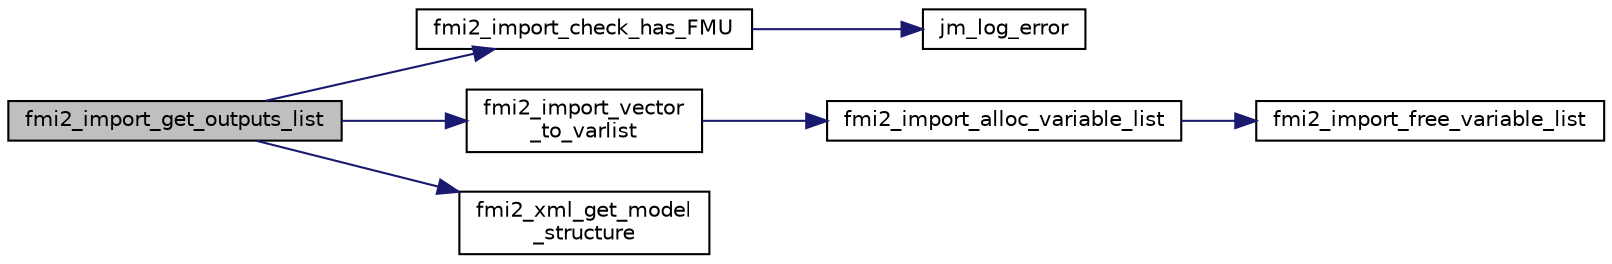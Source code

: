 digraph "fmi2_import_get_outputs_list"
{
  edge [fontname="Helvetica",fontsize="10",labelfontname="Helvetica",labelfontsize="10"];
  node [fontname="Helvetica",fontsize="10",shape=record];
  rankdir="LR";
  Node186 [label="fmi2_import_get_outputs_list",height=0.2,width=0.4,color="black", fillcolor="grey75", style="filled", fontcolor="black"];
  Node186 -> Node187 [color="midnightblue",fontsize="10",style="solid",fontname="Helvetica"];
  Node187 [label="fmi2_import_check_has_FMU",height=0.2,width=0.4,color="black", fillcolor="white", style="filled",URL="$d3/df2/fmi2__import_8c.html#a8081f28cd4f12875a98a03a4172dafe4"];
  Node187 -> Node188 [color="midnightblue",fontsize="10",style="solid",fontname="Helvetica"];
  Node188 [label="jm_log_error",height=0.2,width=0.4,color="black", fillcolor="white", style="filled",URL="$d6/dac/group__jm__callbacks.html#gada5096ac90f8adc61a90b76597c4ae05",tooltip="Send a error message to the logger function. See jm_log() for details. "];
  Node186 -> Node189 [color="midnightblue",fontsize="10",style="solid",fontname="Helvetica"];
  Node189 [label="fmi2_import_vector\l_to_varlist",height=0.2,width=0.4,color="black", fillcolor="white", style="filled",URL="$d3/df2/fmi2__import_8c.html#a642361f182b34d9bd8afd1c778fd8897"];
  Node189 -> Node190 [color="midnightblue",fontsize="10",style="solid",fontname="Helvetica"];
  Node190 [label="fmi2_import_alloc_variable_list",height=0.2,width=0.4,color="black", fillcolor="white", style="filled",URL="$df/dae/group__fmi2__import__varlist.html#ga7b144735582b53a3501f2e9ada1509b1",tooltip="Allocate an empty list. "];
  Node190 -> Node191 [color="midnightblue",fontsize="10",style="solid",fontname="Helvetica"];
  Node191 [label="fmi2_import_free_variable_list",height=0.2,width=0.4,color="black", fillcolor="white", style="filled",URL="$df/dae/group__fmi2__import__varlist.html#ga1dcb75553b4e66d962f25f6472df602a",tooltip="Free a variable list. Note that variable lists are allocated dynamically and must be freed when not n..."];
  Node186 -> Node192 [color="midnightblue",fontsize="10",style="solid",fontname="Helvetica"];
  Node192 [label="fmi2_xml_get_model\l_structure",height=0.2,width=0.4,color="black", fillcolor="white", style="filled",URL="$de/d1e/group__fmi2__xml__gen.html#ga095552336ae1818a8de0f18e36e94275",tooltip="Get the model structure pointer. NULL pointer means there was no information present in the XML..."];
}

